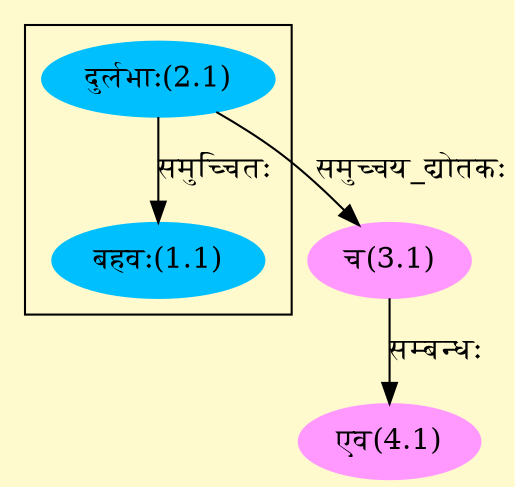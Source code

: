 digraph G{
rankdir=BT;
 compound=true;
 bgcolor="lemonchiffon1";

subgraph cluster_1{
Node1_1 [style=filled, color="#00BFFF" label = "बहवः(1.1)"]
Node2_1 [style=filled, color="#00BFFF" label = "दुर्लभाः(2.1)"]

}
Node3_1 [style=filled, color="#FF99FF" label = "च(3.1)"]
Node2_1 [style=filled, color="#00BFFF" label = "दुर्लभाः(2.1)"]
Node4_1 [style=filled, color="#FF99FF" label = "एव(4.1)"]
/* Start of Relations section */

Node1_1 -> Node2_1 [  label="समुच्चितः"  dir="back" ]
Node3_1 -> Node2_1 [  label="समुच्चय_द्योतकः"  dir="back" ]
Node4_1 -> Node3_1 [  label="सम्बन्धः"  dir="back" ]
}

